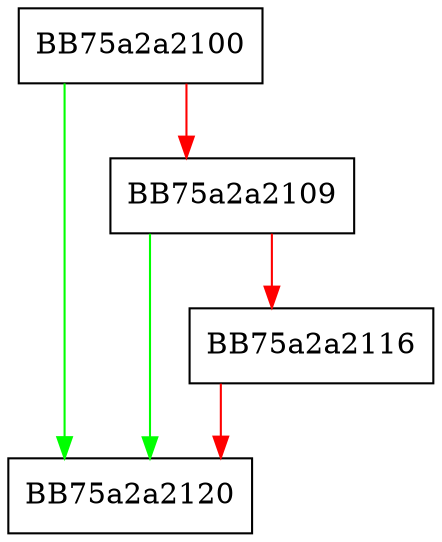 digraph sqlite3StrAccumFinish {
  node [shape="box"];
  graph [splines=ortho];
  BB75a2a2100 -> BB75a2a2120 [color="green"];
  BB75a2a2100 -> BB75a2a2109 [color="red"];
  BB75a2a2109 -> BB75a2a2120 [color="green"];
  BB75a2a2109 -> BB75a2a2116 [color="red"];
  BB75a2a2116 -> BB75a2a2120 [color="red"];
}